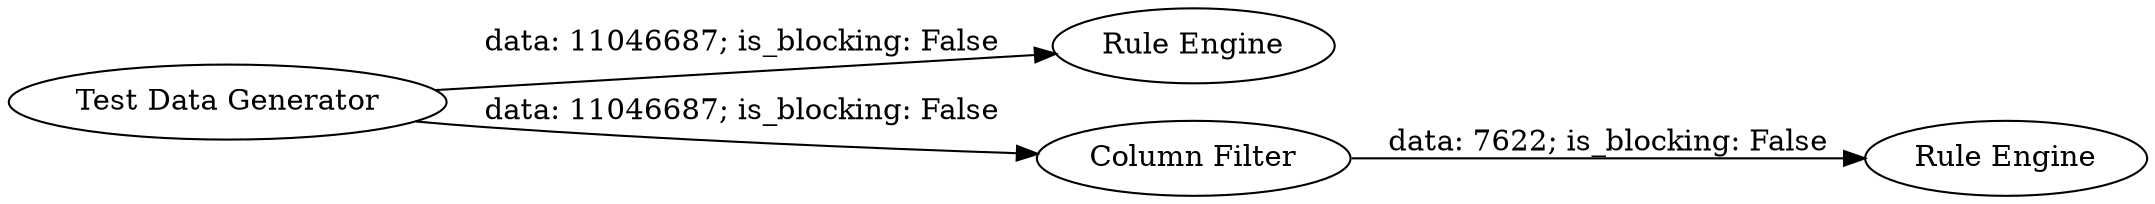 digraph {
	"2760678064485488780_4" [label="Rule Engine"]
	"2760678064485488780_5" [label="Rule Engine"]
	"2760678064485488780_1" [label="Test Data Generator"]
	"2760678064485488780_2" [label="Column Filter"]
	"2760678064485488780_2" -> "2760678064485488780_5" [label="data: 7622; is_blocking: False"]
	"2760678064485488780_1" -> "2760678064485488780_4" [label="data: 11046687; is_blocking: False"]
	"2760678064485488780_1" -> "2760678064485488780_2" [label="data: 11046687; is_blocking: False"]
	rankdir=LR
}
